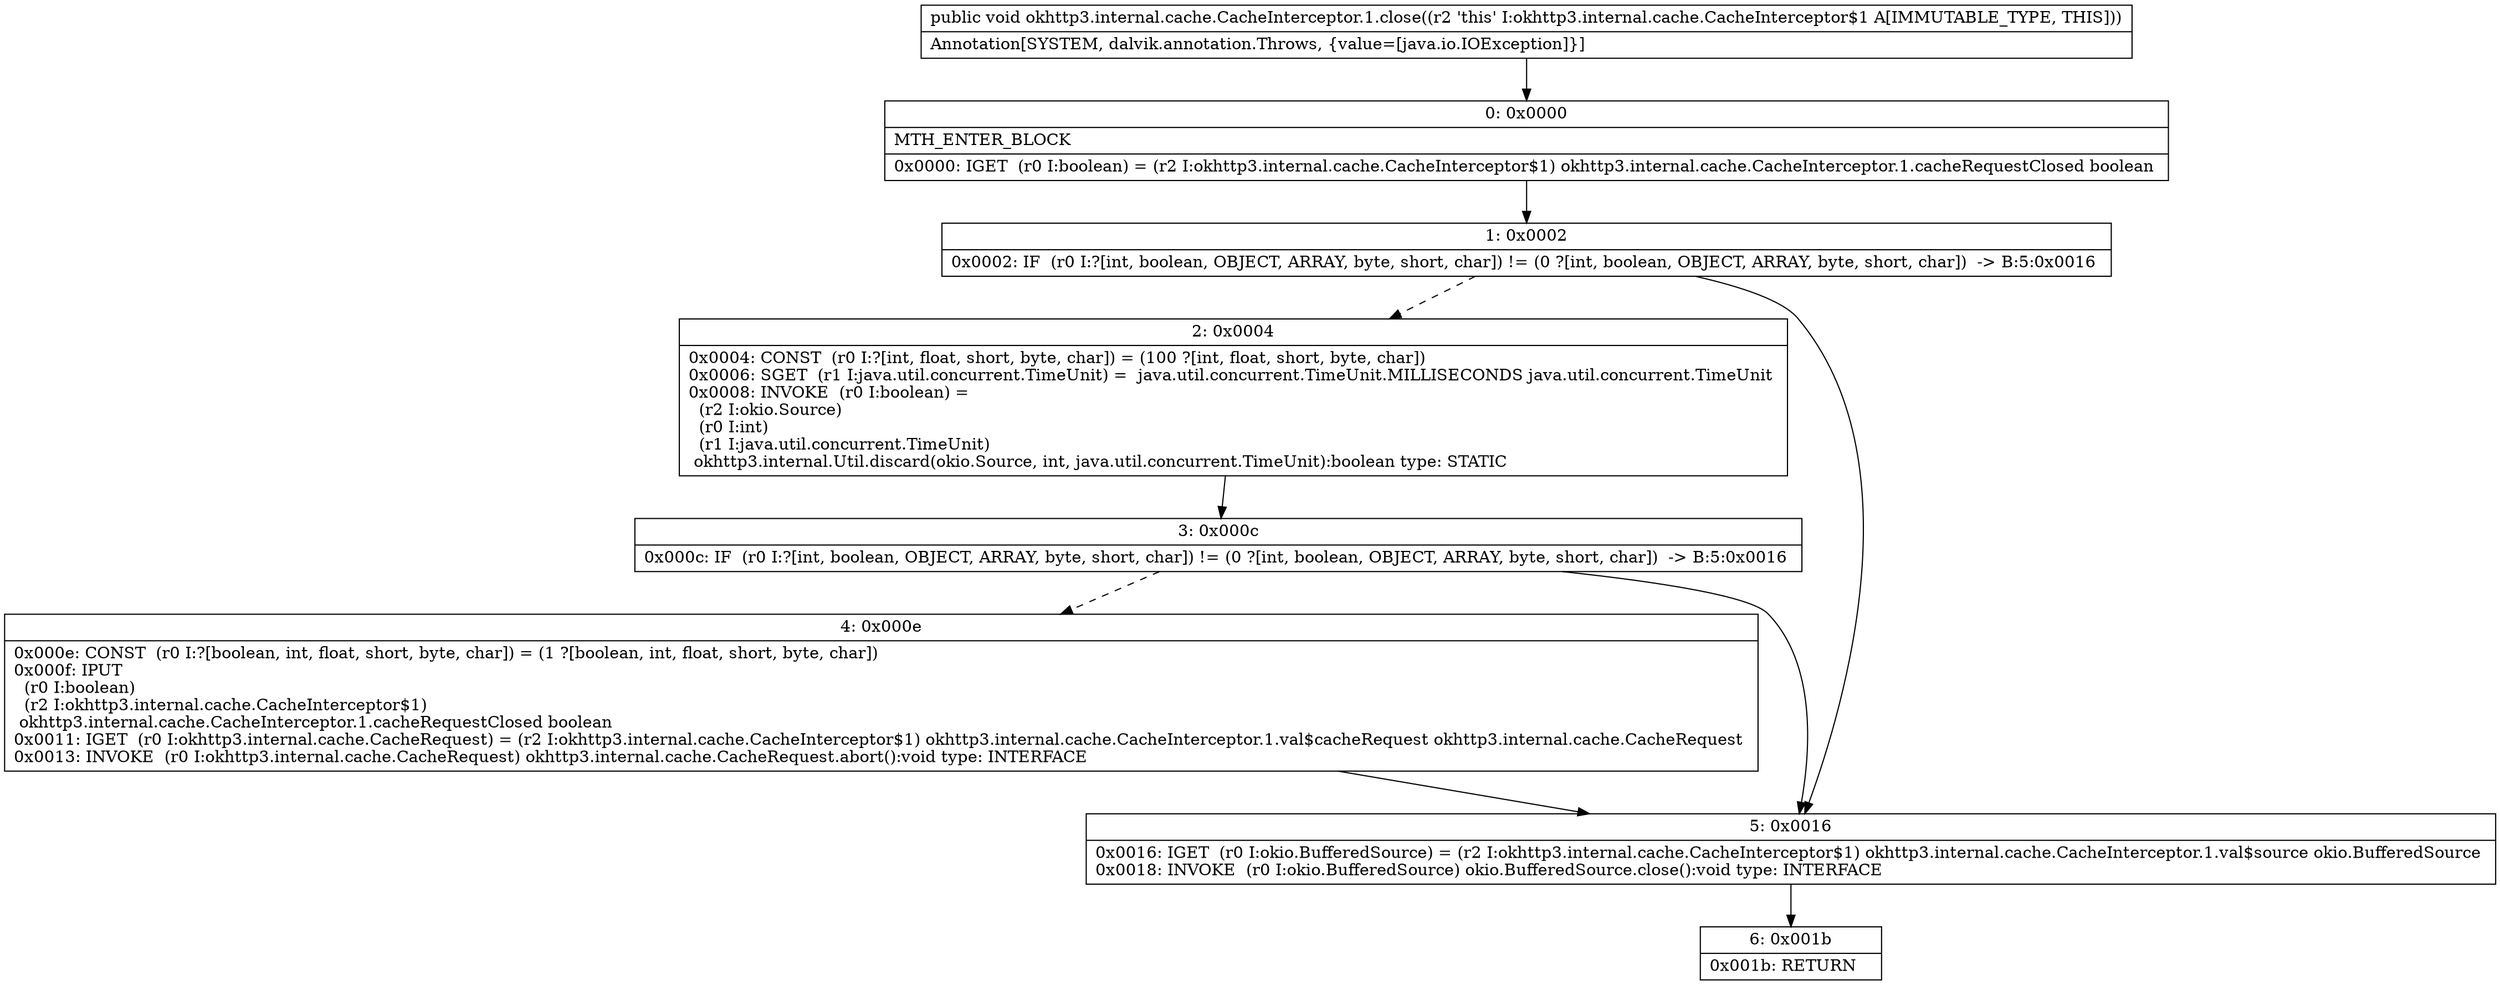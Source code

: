 digraph "CFG forokhttp3.internal.cache.CacheInterceptor.1.close()V" {
Node_0 [shape=record,label="{0\:\ 0x0000|MTH_ENTER_BLOCK\l|0x0000: IGET  (r0 I:boolean) = (r2 I:okhttp3.internal.cache.CacheInterceptor$1) okhttp3.internal.cache.CacheInterceptor.1.cacheRequestClosed boolean \l}"];
Node_1 [shape=record,label="{1\:\ 0x0002|0x0002: IF  (r0 I:?[int, boolean, OBJECT, ARRAY, byte, short, char]) != (0 ?[int, boolean, OBJECT, ARRAY, byte, short, char])  \-\> B:5:0x0016 \l}"];
Node_2 [shape=record,label="{2\:\ 0x0004|0x0004: CONST  (r0 I:?[int, float, short, byte, char]) = (100 ?[int, float, short, byte, char]) \l0x0006: SGET  (r1 I:java.util.concurrent.TimeUnit) =  java.util.concurrent.TimeUnit.MILLISECONDS java.util.concurrent.TimeUnit \l0x0008: INVOKE  (r0 I:boolean) = \l  (r2 I:okio.Source)\l  (r0 I:int)\l  (r1 I:java.util.concurrent.TimeUnit)\l okhttp3.internal.Util.discard(okio.Source, int, java.util.concurrent.TimeUnit):boolean type: STATIC \l}"];
Node_3 [shape=record,label="{3\:\ 0x000c|0x000c: IF  (r0 I:?[int, boolean, OBJECT, ARRAY, byte, short, char]) != (0 ?[int, boolean, OBJECT, ARRAY, byte, short, char])  \-\> B:5:0x0016 \l}"];
Node_4 [shape=record,label="{4\:\ 0x000e|0x000e: CONST  (r0 I:?[boolean, int, float, short, byte, char]) = (1 ?[boolean, int, float, short, byte, char]) \l0x000f: IPUT  \l  (r0 I:boolean)\l  (r2 I:okhttp3.internal.cache.CacheInterceptor$1)\l okhttp3.internal.cache.CacheInterceptor.1.cacheRequestClosed boolean \l0x0011: IGET  (r0 I:okhttp3.internal.cache.CacheRequest) = (r2 I:okhttp3.internal.cache.CacheInterceptor$1) okhttp3.internal.cache.CacheInterceptor.1.val$cacheRequest okhttp3.internal.cache.CacheRequest \l0x0013: INVOKE  (r0 I:okhttp3.internal.cache.CacheRequest) okhttp3.internal.cache.CacheRequest.abort():void type: INTERFACE \l}"];
Node_5 [shape=record,label="{5\:\ 0x0016|0x0016: IGET  (r0 I:okio.BufferedSource) = (r2 I:okhttp3.internal.cache.CacheInterceptor$1) okhttp3.internal.cache.CacheInterceptor.1.val$source okio.BufferedSource \l0x0018: INVOKE  (r0 I:okio.BufferedSource) okio.BufferedSource.close():void type: INTERFACE \l}"];
Node_6 [shape=record,label="{6\:\ 0x001b|0x001b: RETURN   \l}"];
MethodNode[shape=record,label="{public void okhttp3.internal.cache.CacheInterceptor.1.close((r2 'this' I:okhttp3.internal.cache.CacheInterceptor$1 A[IMMUTABLE_TYPE, THIS]))  | Annotation[SYSTEM, dalvik.annotation.Throws, \{value=[java.io.IOException]\}]\l}"];
MethodNode -> Node_0;
Node_0 -> Node_1;
Node_1 -> Node_2[style=dashed];
Node_1 -> Node_5;
Node_2 -> Node_3;
Node_3 -> Node_4[style=dashed];
Node_3 -> Node_5;
Node_4 -> Node_5;
Node_5 -> Node_6;
}

